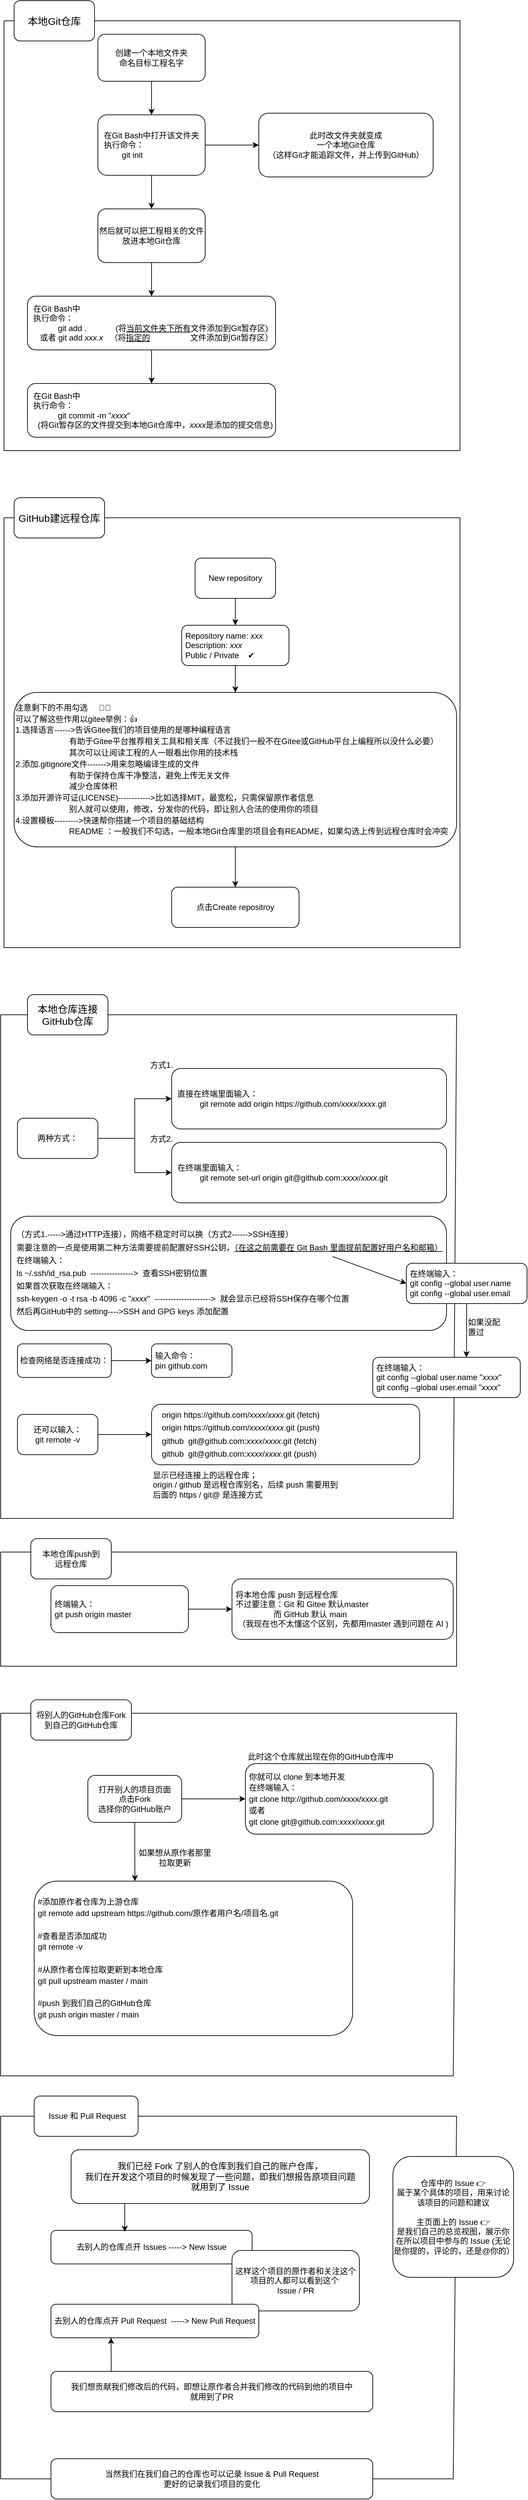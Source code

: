 <mxfile version="28.0.4">
  <diagram name="第 1 页" id="N-cFO-N1UfqbaYbZWMFk">
    <mxGraphModel dx="983" dy="645" grid="1" gridSize="10" guides="1" tooltips="1" connect="1" arrows="1" fold="1" page="1" pageScale="1" pageWidth="827" pageHeight="1169" math="0" shadow="0">
      <root>
        <mxCell id="0" />
        <mxCell id="1" parent="0" />
        <mxCell id="c2CH0Qo7M9obde4qKBL8-4" value="" style="edgeStyle=orthogonalEdgeStyle;rounded=0;orthogonalLoop=1;jettySize=auto;html=1;" parent="1" source="c2CH0Qo7M9obde4qKBL8-2" target="c2CH0Qo7M9obde4qKBL8-3" edge="1">
          <mxGeometry relative="1" as="geometry" />
        </mxCell>
        <mxCell id="c2CH0Qo7M9obde4qKBL8-2" value="创建一个本地文件夹&lt;div&gt;命名目标工程名字&lt;/div&gt;" style="rounded=1;whiteSpace=wrap;html=1;" parent="1" vertex="1">
          <mxGeometry x="180" y="60" width="160" height="70" as="geometry" />
        </mxCell>
        <mxCell id="c2CH0Qo7M9obde4qKBL8-6" value="" style="edgeStyle=orthogonalEdgeStyle;rounded=0;orthogonalLoop=1;jettySize=auto;html=1;" parent="1" source="c2CH0Qo7M9obde4qKBL8-3" target="c2CH0Qo7M9obde4qKBL8-5" edge="1">
          <mxGeometry relative="1" as="geometry" />
        </mxCell>
        <mxCell id="c2CH0Qo7M9obde4qKBL8-8" value="" style="edgeStyle=orthogonalEdgeStyle;rounded=0;orthogonalLoop=1;jettySize=auto;html=1;" parent="1" source="c2CH0Qo7M9obde4qKBL8-3" target="c2CH0Qo7M9obde4qKBL8-7" edge="1">
          <mxGeometry relative="1" as="geometry" />
        </mxCell>
        <mxCell id="c2CH0Qo7M9obde4qKBL8-3" value="&lt;div style=&quot;&quot;&gt;&lt;span style=&quot;background-color: transparent; color: light-dark(rgb(0, 0, 0), rgb(255, 255, 255));&quot;&gt;在Git Bash中打开该文件夹&lt;/span&gt;&lt;/div&gt;&lt;div style=&quot;text-align: left;&quot;&gt;执行命令：&lt;/div&gt;&lt;div style=&quot;text-align: left;&quot;&gt;&lt;span style=&quot;background-color: transparent; color: light-dark(rgb(0, 0, 0), rgb(255, 255, 255));&quot;&gt;&amp;nbsp; &amp;nbsp; &amp;nbsp; &amp;nbsp; git init&lt;/span&gt;&lt;/div&gt;" style="whiteSpace=wrap;html=1;rounded=1;align=center;" parent="1" vertex="1">
          <mxGeometry x="180" y="180" width="160" height="90" as="geometry" />
        </mxCell>
        <mxCell id="c2CH0Qo7M9obde4qKBL8-5" value="此时改文件夹就变成&lt;div&gt;一个本地Git仓库&lt;/div&gt;&lt;div&gt;（这样Git才能追踪文件，并上传到GitHub）&lt;/div&gt;" style="whiteSpace=wrap;html=1;rounded=1;" parent="1" vertex="1">
          <mxGeometry x="420" y="177.5" width="260" height="95" as="geometry" />
        </mxCell>
        <mxCell id="c2CH0Qo7M9obde4qKBL8-10" value="" style="edgeStyle=orthogonalEdgeStyle;rounded=0;orthogonalLoop=1;jettySize=auto;html=1;" parent="1" source="c2CH0Qo7M9obde4qKBL8-7" target="c2CH0Qo7M9obde4qKBL8-9" edge="1">
          <mxGeometry relative="1" as="geometry" />
        </mxCell>
        <mxCell id="c2CH0Qo7M9obde4qKBL8-7" value="然后就可以把工程相关的文件放进本地Git仓库" style="whiteSpace=wrap;html=1;rounded=1;" parent="1" vertex="1">
          <mxGeometry x="180" y="320" width="160" height="80" as="geometry" />
        </mxCell>
        <mxCell id="c2CH0Qo7M9obde4qKBL8-14" style="edgeStyle=orthogonalEdgeStyle;rounded=0;orthogonalLoop=1;jettySize=auto;html=1;exitX=0.5;exitY=1;exitDx=0;exitDy=0;entryX=0.5;entryY=0;entryDx=0;entryDy=0;" parent="1" source="c2CH0Qo7M9obde4qKBL8-9" target="c2CH0Qo7M9obde4qKBL8-13" edge="1">
          <mxGeometry relative="1" as="geometry" />
        </mxCell>
        <mxCell id="c2CH0Qo7M9obde4qKBL8-9" value="&amp;nbsp; 在Git Bash中&lt;div&gt;&lt;div style=&quot;&quot;&gt;&lt;span style=&quot;background-color: transparent; color: light-dark(rgb(0, 0, 0), rgb(255, 255, 255));&quot;&gt;&amp;nbsp; 执行命令：&lt;/span&gt;&lt;/div&gt;&lt;/div&gt;&lt;div style=&quot;&quot;&gt;&lt;span style=&quot;background-color: transparent; color: light-dark(rgb(0, 0, 0), rgb(255, 255, 255));&quot;&gt;&amp;nbsp; &amp;nbsp; &amp;nbsp; &amp;nbsp; &amp;nbsp; &amp;nbsp; &amp;nbsp;git add .&amp;nbsp; &amp;nbsp; &amp;nbsp; &amp;nbsp; &amp;nbsp; &amp;nbsp; &amp;nbsp;(将&lt;u&gt;当前文件夹下所有&lt;/u&gt;文件添加到Git暂存区)&lt;/span&gt;&lt;/div&gt;&lt;div style=&quot;&quot;&gt;&lt;span style=&quot;background-color: transparent; color: light-dark(rgb(0, 0, 0), rgb(255, 255, 255));&quot;&gt;&amp;nbsp; &amp;nbsp; &amp;nbsp;或者 git add&lt;i&gt; xxx.x&amp;nbsp; &amp;nbsp;&lt;/i&gt;（将&lt;u&gt;指定的&lt;/u&gt;&amp;nbsp; &amp;nbsp; &amp;nbsp; &amp;nbsp; &amp;nbsp; &amp;nbsp; &amp;nbsp; &amp;nbsp; &amp;nbsp; 文件添加到Git暂存区）&lt;/span&gt;&lt;/div&gt;" style="whiteSpace=wrap;html=1;rounded=1;align=left;" parent="1" vertex="1">
          <mxGeometry x="75" y="450" width="370" height="80" as="geometry" />
        </mxCell>
        <mxCell id="c2CH0Qo7M9obde4qKBL8-13" value="&amp;nbsp; 在Git Bash中&lt;div&gt;&lt;div style=&quot;&quot;&gt;&lt;span style=&quot;background-color: transparent; color: light-dark(rgb(0, 0, 0), rgb(255, 255, 255));&quot;&gt;&amp;nbsp; 执行命令：&lt;/span&gt;&lt;/div&gt;&lt;/div&gt;&lt;div style=&quot;&quot;&gt;&lt;span style=&quot;background-color: transparent; color: light-dark(rgb(0, 0, 0), rgb(255, 255, 255));&quot;&gt;&amp;nbsp; &amp;nbsp; &amp;nbsp; &amp;nbsp; &amp;nbsp; &amp;nbsp; &amp;nbsp;git commit -m &quot;&lt;i&gt;xxxx&lt;/i&gt;&quot;&amp;nbsp; &amp;nbsp; &amp;nbsp; &amp;nbsp; &amp;nbsp; &amp;nbsp;&amp;nbsp;&lt;/span&gt;&lt;/div&gt;&lt;div style=&quot;&quot;&gt;&lt;span style=&quot;background-color: transparent; color: light-dark(rgb(0, 0, 0), rgb(255, 255, 255));&quot;&gt;&amp;nbsp; &amp;nbsp; (将Git暂存区的文件提交到本地Git仓库中，&lt;i&gt;xxxx&lt;/i&gt;是添加的提交信息)&lt;/span&gt;&lt;/div&gt;" style="whiteSpace=wrap;html=1;rounded=1;align=left;" parent="1" vertex="1">
          <mxGeometry x="75" y="580" width="370" height="80" as="geometry" />
        </mxCell>
        <mxCell id="c2CH0Qo7M9obde4qKBL8-15" value="" style="endArrow=none;html=1;rounded=0;" parent="1" edge="1">
          <mxGeometry width="50" height="50" relative="1" as="geometry">
            <mxPoint x="40" y="40" as="sourcePoint" />
            <mxPoint x="40" y="40" as="targetPoint" />
            <Array as="points">
              <mxPoint x="40" y="680" />
              <mxPoint x="720" y="680" />
              <mxPoint x="720" y="40" />
            </Array>
          </mxGeometry>
        </mxCell>
        <mxCell id="c2CH0Qo7M9obde4qKBL8-17" value="&lt;div&gt;&lt;font style=&quot;font-size: 15px;&quot;&gt;本地Git仓库&lt;/font&gt;&lt;/div&gt;" style="rounded=1;whiteSpace=wrap;html=1;" parent="1" vertex="1">
          <mxGeometry x="55" y="10" width="120" height="60" as="geometry" />
        </mxCell>
        <mxCell id="c2CH0Qo7M9obde4qKBL8-18" value="" style="endArrow=none;html=1;rounded=0;" parent="1" edge="1">
          <mxGeometry width="50" height="50" relative="1" as="geometry">
            <mxPoint x="40" y="780" as="sourcePoint" />
            <mxPoint x="40" y="780" as="targetPoint" />
            <Array as="points">
              <mxPoint x="40" y="1420" />
              <mxPoint x="720" y="1420" />
              <mxPoint x="720" y="780" />
            </Array>
          </mxGeometry>
        </mxCell>
        <mxCell id="c2CH0Qo7M9obde4qKBL8-20" value="" style="endArrow=none;html=1;rounded=0;" parent="1" target="c2CH0Qo7M9obde4qKBL8-19" edge="1">
          <mxGeometry width="50" height="50" relative="1" as="geometry">
            <mxPoint x="40" y="780" as="sourcePoint" />
            <mxPoint x="40" y="780" as="targetPoint" />
            <Array as="points" />
          </mxGeometry>
        </mxCell>
        <mxCell id="c2CH0Qo7M9obde4qKBL8-19" value="&lt;font style=&quot;font-size: 15px;&quot;&gt;GitHub建远程仓库&lt;/font&gt;" style="rounded=1;whiteSpace=wrap;html=1;direction=west;" parent="1" vertex="1">
          <mxGeometry x="55" y="750" width="135" height="60" as="geometry" />
        </mxCell>
        <mxCell id="c2CH0Qo7M9obde4qKBL8-23" value="" style="edgeStyle=orthogonalEdgeStyle;rounded=0;orthogonalLoop=1;jettySize=auto;html=1;" parent="1" source="c2CH0Qo7M9obde4qKBL8-21" target="c2CH0Qo7M9obde4qKBL8-22" edge="1">
          <mxGeometry relative="1" as="geometry" />
        </mxCell>
        <mxCell id="c2CH0Qo7M9obde4qKBL8-21" value="New repository" style="rounded=1;whiteSpace=wrap;html=1;" parent="1" vertex="1">
          <mxGeometry x="325" y="840" width="120" height="60" as="geometry" />
        </mxCell>
        <mxCell id="c2CH0Qo7M9obde4qKBL8-25" value="" style="edgeStyle=orthogonalEdgeStyle;rounded=0;orthogonalLoop=1;jettySize=auto;html=1;" parent="1" source="c2CH0Qo7M9obde4qKBL8-22" target="c2CH0Qo7M9obde4qKBL8-24" edge="1">
          <mxGeometry relative="1" as="geometry" />
        </mxCell>
        <mxCell id="c2CH0Qo7M9obde4qKBL8-22" value="&amp;nbsp;Repository name: &lt;i&gt;xxx&lt;/i&gt;&lt;div&gt;&amp;nbsp;Description: &lt;i&gt;xxx&lt;/i&gt;&lt;/div&gt;&lt;div&gt;&lt;i&gt;&amp;nbsp;&lt;/i&gt;Public / Private&amp;nbsp; &amp;nbsp; ✔&lt;/div&gt;" style="whiteSpace=wrap;html=1;rounded=1;align=left;" parent="1" vertex="1">
          <mxGeometry x="305" y="940" width="160" height="60" as="geometry" />
        </mxCell>
        <mxCell id="c2CH0Qo7M9obde4qKBL8-27" value="" style="edgeStyle=orthogonalEdgeStyle;rounded=0;orthogonalLoop=1;jettySize=auto;html=1;" parent="1" source="c2CH0Qo7M9obde4qKBL8-24" target="c2CH0Qo7M9obde4qKBL8-26" edge="1">
          <mxGeometry relative="1" as="geometry" />
        </mxCell>
        <mxCell id="c2CH0Qo7M9obde4qKBL8-24" value="&lt;div style=&quot;line-height: 140%;&quot;&gt;注意剩下的不用勾选&amp;nbsp; &amp;nbsp; &amp;nbsp;😶‍🌫️&lt;div&gt;可以了解这些作用以gitee举例：👍&lt;/div&gt;&lt;div&gt;1.选择语言------&amp;gt;告诉Gitee我们的项目使用的是哪种编程语言&lt;/div&gt;&lt;blockquote style=&quot;margin: 0 0 0 40px; border: none; padding: 0px;&quot;&gt;&lt;blockquote style=&quot;margin: 0 0 0 40px; border: none; padding: 0px;&quot;&gt;&lt;div&gt;有助于Gitee平台推荐相关工具和相关库（不过我们一般不在Gitee或GitHub平台上编程所以没什么必要）&lt;/div&gt;&lt;/blockquote&gt;&lt;blockquote style=&quot;margin: 0 0 0 40px; border: none; padding: 0px;&quot;&gt;&lt;div&gt;其次可以让阅读工程的人一眼看出你用的技术栈&lt;/div&gt;&lt;/blockquote&gt;&lt;/blockquote&gt;&lt;span style=&quot;background-color: transparent; color: light-dark(rgb(0, 0, 0), rgb(255, 255, 255));&quot;&gt;2.添加.gitignore文件-------&amp;gt;用来忽略编译生成的文件&lt;/span&gt;&lt;div&gt;&lt;span style=&quot;background-color: transparent; color: light-dark(rgb(0, 0, 0), rgb(255, 255, 255));&quot;&gt;&lt;span style=&quot;white-space: pre;&quot;&gt;&#x9;&lt;/span&gt;&lt;span style=&quot;white-space: pre;&quot;&gt;&#x9;&lt;/span&gt;&lt;span style=&quot;white-space: pre;&quot;&gt;&#x9;&lt;/span&gt;有助于保持仓库干净整洁，避免上传无关文件&lt;br&gt;&lt;/span&gt;&lt;/div&gt;&lt;div&gt;&lt;span style=&quot;background-color: transparent; color: light-dark(rgb(0, 0, 0), rgb(255, 255, 255));&quot;&gt;&lt;span style=&quot;white-space: pre;&quot;&gt;&#x9;&lt;/span&gt;&lt;span style=&quot;white-space: pre;&quot;&gt;&#x9;&lt;/span&gt;&lt;span style=&quot;white-space: pre;&quot;&gt;&#x9;&lt;/span&gt;减少仓库体积&lt;br&gt;&lt;/span&gt;&lt;/div&gt;&lt;div&gt;&lt;span style=&quot;background-color: transparent; color: light-dark(rgb(0, 0, 0), rgb(255, 255, 255));&quot;&gt;3.添加开源许可证(LICENSE)------------&amp;gt;比如选择MIT，最宽松，只需保留原作者信息&lt;/span&gt;&lt;/div&gt;&lt;div&gt;&lt;span style=&quot;background-color: transparent; color: light-dark(rgb(0, 0, 0), rgb(255, 255, 255));&quot;&gt;&lt;span style=&quot;white-space: pre;&quot;&gt;&#x9;&lt;/span&gt;&lt;span style=&quot;white-space: pre;&quot;&gt;&#x9;&lt;/span&gt;&lt;span style=&quot;white-space: pre;&quot;&gt;&#x9;&lt;/span&gt;别人就可以使用，修改，分发你的代码，即让别人合法的使用你的项目&lt;/span&gt;&lt;/div&gt;&lt;div&gt;&lt;span style=&quot;background-color: transparent; color: light-dark(rgb(0, 0, 0), rgb(255, 255, 255));&quot;&gt;4.设置模板---------&amp;gt;快速帮你搭建一个项目的基础结构&lt;/span&gt;&lt;/div&gt;&lt;div&gt;&lt;span style=&quot;background-color: transparent; color: light-dark(rgb(0, 0, 0), rgb(255, 255, 255));&quot;&gt;&lt;span style=&quot;white-space: pre;&quot;&gt;&#x9;&lt;/span&gt;&lt;span style=&quot;white-space: pre;&quot;&gt;&#x9;&lt;/span&gt;&lt;span style=&quot;white-space: pre;&quot;&gt;&#x9;&lt;/span&gt;README ：一般我们不勾选，一般&lt;/span&gt;本地Git仓库里的项目&lt;span style=&quot;background-color: transparent; color: light-dark(rgb(0, 0, 0), rgb(255, 255, 255));&quot;&gt;会有README，如果勾选上传到远程仓库时会冲突&lt;/span&gt;&lt;/div&gt;&lt;/div&gt;" style="whiteSpace=wrap;html=1;align=left;rounded=1;" parent="1" vertex="1">
          <mxGeometry x="55" y="1040" width="660" height="230" as="geometry" />
        </mxCell>
        <mxCell id="c2CH0Qo7M9obde4qKBL8-26" value="点击Create repositroy" style="whiteSpace=wrap;html=1;align=center;rounded=1;" parent="1" vertex="1">
          <mxGeometry x="290" y="1330" width="190" height="60" as="geometry" />
        </mxCell>
        <mxCell id="c2CH0Qo7M9obde4qKBL8-28" value="" style="endArrow=none;html=1;rounded=0;" parent="1" edge="1">
          <mxGeometry width="50" height="50" relative="1" as="geometry">
            <mxPoint x="35" y="1520" as="sourcePoint" />
            <mxPoint x="35" y="1520" as="targetPoint" />
            <Array as="points">
              <mxPoint x="35" y="2270" />
              <mxPoint x="360" y="2270" />
              <mxPoint x="710" y="2270" />
              <mxPoint x="715" y="1520" />
            </Array>
          </mxGeometry>
        </mxCell>
        <mxCell id="c2CH0Qo7M9obde4qKBL8-29" value="&lt;font style=&quot;font-size: 15px;&quot;&gt;本地仓库连接GitHub仓库&lt;/font&gt;" style="rounded=1;whiteSpace=wrap;html=1;" parent="1" vertex="1">
          <mxGeometry x="75" y="1490" width="120" height="60" as="geometry" />
        </mxCell>
        <mxCell id="c2CH0Qo7M9obde4qKBL8-30" value="&amp;nbsp; 直接在终端里面输入：&lt;blockquote style=&quot;margin: 0 0 0 40px; border: none; padding: 0px;&quot;&gt;&lt;div&gt;&lt;div&gt;git remote add origin https://github.com/&lt;i&gt;xxxx&lt;/i&gt;/&lt;i&gt;xxxx&lt;/i&gt;.git&lt;/div&gt;&lt;/div&gt;&lt;/blockquote&gt;" style="rounded=1;whiteSpace=wrap;html=1;align=left;" parent="1" vertex="1">
          <mxGeometry x="290" y="1600" width="410" height="90" as="geometry" />
        </mxCell>
        <mxCell id="c2CH0Qo7M9obde4qKBL8-31" value="&amp;nbsp; 在终端里面输入：&lt;blockquote style=&quot;margin: 0 0 0 40px; border: none; padding: 0px;&quot;&gt;git remote set-url origin git@github.com:&lt;i&gt;xxxx&lt;/i&gt;/&lt;i&gt;xxxx&lt;/i&gt;.git&lt;/blockquote&gt;" style="rounded=1;whiteSpace=wrap;html=1;align=left;" parent="1" vertex="1">
          <mxGeometry x="290" y="1710" width="410" height="90" as="geometry" />
        </mxCell>
        <mxCell id="5WTbvYbNake8BjfKMJVV-2" style="edgeStyle=orthogonalEdgeStyle;rounded=0;orthogonalLoop=1;jettySize=auto;html=1;exitX=1;exitY=0.5;exitDx=0;exitDy=0;entryX=0;entryY=0.5;entryDx=0;entryDy=0;" edge="1" parent="1" source="5WTbvYbNake8BjfKMJVV-1" target="c2CH0Qo7M9obde4qKBL8-30">
          <mxGeometry relative="1" as="geometry" />
        </mxCell>
        <mxCell id="5WTbvYbNake8BjfKMJVV-3" style="edgeStyle=orthogonalEdgeStyle;rounded=0;orthogonalLoop=1;jettySize=auto;html=1;exitX=1;exitY=0.5;exitDx=0;exitDy=0;entryX=0;entryY=0.5;entryDx=0;entryDy=0;" edge="1" parent="1" source="5WTbvYbNake8BjfKMJVV-1" target="c2CH0Qo7M9obde4qKBL8-31">
          <mxGeometry relative="1" as="geometry" />
        </mxCell>
        <mxCell id="5WTbvYbNake8BjfKMJVV-1" value="两种方式：" style="rounded=1;whiteSpace=wrap;html=1;" vertex="1" parent="1">
          <mxGeometry x="60" y="1674" width="120" height="60" as="geometry" />
        </mxCell>
        <mxCell id="5WTbvYbNake8BjfKMJVV-6" value="" style="edgeStyle=orthogonalEdgeStyle;rounded=0;orthogonalLoop=1;jettySize=auto;html=1;" edge="1" parent="1" source="5WTbvYbNake8BjfKMJVV-4" target="5WTbvYbNake8BjfKMJVV-5">
          <mxGeometry relative="1" as="geometry" />
        </mxCell>
        <mxCell id="5WTbvYbNake8BjfKMJVV-4" value="检查网络是否连接成功：" style="rounded=1;whiteSpace=wrap;html=1;" vertex="1" parent="1">
          <mxGeometry x="60" y="2010" width="140" height="50" as="geometry" />
        </mxCell>
        <mxCell id="5WTbvYbNake8BjfKMJVV-5" value="&amp;nbsp;输入命令：&lt;div&gt;&amp;nbsp;pin github.com&lt;/div&gt;" style="whiteSpace=wrap;html=1;rounded=1;align=left;" vertex="1" parent="1">
          <mxGeometry x="260" y="2010" width="120" height="50" as="geometry" />
        </mxCell>
        <mxCell id="5WTbvYbNake8BjfKMJVV-7" value="" style="endArrow=none;html=1;rounded=0;" edge="1" parent="1">
          <mxGeometry width="50" height="50" relative="1" as="geometry">
            <mxPoint x="35" y="2320" as="sourcePoint" />
            <mxPoint x="35" y="2320" as="targetPoint" />
            <Array as="points">
              <mxPoint x="35" y="2490" />
              <mxPoint x="360" y="2490" />
              <mxPoint x="715" y="2490" />
              <mxPoint x="715" y="2320" />
            </Array>
          </mxGeometry>
        </mxCell>
        <mxCell id="5WTbvYbNake8BjfKMJVV-10" value="方式1." style="text;html=1;align=center;verticalAlign=middle;whiteSpace=wrap;rounded=0;" vertex="1" parent="1">
          <mxGeometry x="245" y="1580" width="60" height="30" as="geometry" />
        </mxCell>
        <mxCell id="5WTbvYbNake8BjfKMJVV-11" value="方式2." style="text;html=1;align=center;verticalAlign=middle;whiteSpace=wrap;rounded=0;" vertex="1" parent="1">
          <mxGeometry x="245" y="1690" width="60" height="30" as="geometry" />
        </mxCell>
        <mxCell id="5WTbvYbNake8BjfKMJVV-12" value="&lt;div style=&quot;line-height: 160%;&quot;&gt;&amp;nbsp; （方式1.-----&amp;gt;通过HTTP连接），网络不稳定时可以换（方式2------&amp;gt;SSH连接）&lt;div&gt;&amp;nbsp; 需要注意的一点是使用第二种方法需要提前配置好SSH公钥，&lt;u&gt;（在这之前需要在 Git Bash 里面提前配置好用户名和邮箱）&lt;/u&gt;&lt;/div&gt;&lt;div&gt;&amp;nbsp; 在终端输入：&lt;/div&gt;&lt;div&gt;&amp;nbsp;&amp;nbsp;ls ~/.ssh/id_rsa.pub&amp;nbsp; ----------------&amp;gt;&amp;nbsp;&amp;nbsp;&lt;span style=&quot;background-color: transparent; color: light-dark(rgb(0, 0, 0), rgb(255, 255, 255));&quot;&gt;查看SSH密钥位置&lt;/span&gt;&lt;/div&gt;&lt;div&gt;&amp;nbsp; 如果首次获取在终端输入：&lt;/div&gt;&lt;div&gt;&amp;nbsp; ssh-keygen -o -t rsa -b 4096 -c &quot;&lt;i&gt;xxxx&lt;/i&gt;&quot;&amp;nbsp; ---------------------&amp;gt;&amp;nbsp;&amp;nbsp;&lt;span style=&quot;background-color: transparent; color: light-dark(rgb(0, 0, 0), rgb(255, 255, 255));&quot;&gt;就会显示已经将SSH保存在哪个位置&lt;/span&gt;&lt;/div&gt;&lt;div&gt;&amp;nbsp; 然后再GitHub中的 setting----&amp;gt;SSH and GPG keys 添加配置&lt;/div&gt;&lt;/div&gt;" style="rounded=1;whiteSpace=wrap;html=1;align=left;" vertex="1" parent="1">
          <mxGeometry x="50" y="1820" width="650" height="170" as="geometry" />
        </mxCell>
        <mxCell id="5WTbvYbNake8BjfKMJVV-15" value="" style="edgeStyle=orthogonalEdgeStyle;rounded=0;orthogonalLoop=1;jettySize=auto;html=1;" edge="1" parent="1" source="5WTbvYbNake8BjfKMJVV-13" target="5WTbvYbNake8BjfKMJVV-14">
          <mxGeometry relative="1" as="geometry" />
        </mxCell>
        <mxCell id="5WTbvYbNake8BjfKMJVV-13" value="还可以输入：&lt;div&gt;git remote -v&lt;/div&gt;" style="rounded=1;whiteSpace=wrap;html=1;" vertex="1" parent="1">
          <mxGeometry x="60" y="2115" width="120" height="60" as="geometry" />
        </mxCell>
        <mxCell id="5WTbvYbNake8BjfKMJVV-14" value="&lt;div style=&quot;line-height: 160%;&quot;&gt;&lt;div&gt;&amp;nbsp; &amp;nbsp;&amp;nbsp;&lt;span style=&quot;&quot;&gt;origin https://github.com/&lt;/span&gt;&lt;i style=&quot;&quot;&gt;xxxx&lt;/i&gt;&lt;span style=&quot;&quot;&gt;/&lt;/span&gt;&lt;i style=&quot;&quot;&gt;xxxx&lt;/i&gt;&lt;span style=&quot;&quot;&gt;.git&lt;/span&gt;&amp;nbsp;(fetch)&lt;/div&gt;&lt;div&gt;&amp;nbsp; &amp;nbsp; &lt;span style=&quot;&quot;&gt;origin https://github.com/&lt;/span&gt;&lt;i style=&quot;&quot;&gt;xxxx&lt;/i&gt;&lt;span style=&quot;&quot;&gt;/&lt;/span&gt;&lt;i style=&quot;&quot;&gt;xxxx&lt;/i&gt;&lt;span style=&quot;&quot;&gt;.git&lt;/span&gt;&amp;nbsp;(push)&lt;/div&gt;&lt;div&gt;&amp;nbsp; &amp;nbsp; github&amp;nbsp;&amp;nbsp;&lt;span style=&quot;&quot;&gt;git@github.com:&lt;/span&gt;&lt;i style=&quot;&quot;&gt;xxxx&lt;/i&gt;&lt;span style=&quot;&quot;&gt;/&lt;/span&gt;&lt;i style=&quot;&quot;&gt;xxxx&lt;/i&gt;&lt;span style=&quot;&quot;&gt;.git&lt;/span&gt;&amp;nbsp;(fetch)&lt;/div&gt;&lt;div&gt;&amp;nbsp; &amp;nbsp; github&amp;nbsp;&amp;nbsp;&lt;span style=&quot;&quot;&gt;git@github.com:&lt;/span&gt;&lt;i style=&quot;&quot;&gt;xxxx&lt;/i&gt;&lt;span style=&quot;&quot;&gt;/&lt;/span&gt;&lt;i style=&quot;&quot;&gt;xxxx&lt;/i&gt;&lt;span style=&quot;&quot;&gt;.git&lt;/span&gt;&amp;nbsp;(push)&lt;/div&gt;&lt;/div&gt;" style="whiteSpace=wrap;html=1;rounded=1;align=left;" vertex="1" parent="1">
          <mxGeometry x="260" y="2100" width="400" height="90" as="geometry" />
        </mxCell>
        <mxCell id="5WTbvYbNake8BjfKMJVV-16" value="显示已经连接上的远程仓库；&lt;div&gt;origin / github 是远程仓库别名，后续 push 需要用到&lt;/div&gt;&lt;div&gt;后面的 https / git@ 是连接方式&lt;/div&gt;" style="text;html=1;align=left;verticalAlign=middle;resizable=0;points=[];autosize=1;strokeColor=none;fillColor=none;" vertex="1" parent="1">
          <mxGeometry x="260" y="2190" width="300" height="60" as="geometry" />
        </mxCell>
        <mxCell id="5WTbvYbNake8BjfKMJVV-17" value="" style="endArrow=classic;html=1;rounded=0;entryX=0;entryY=0.5;entryDx=0;entryDy=0;" edge="1" parent="1" target="5WTbvYbNake8BjfKMJVV-18">
          <mxGeometry width="50" height="50" relative="1" as="geometry">
            <mxPoint x="530" y="1880" as="sourcePoint" />
            <mxPoint x="580" y="1830" as="targetPoint" />
          </mxGeometry>
        </mxCell>
        <mxCell id="5WTbvYbNake8BjfKMJVV-18" value="&amp;nbsp;在终端输入：&amp;nbsp;&lt;div&gt;&amp;nbsp;git config --global user.name&lt;div&gt;&amp;nbsp;git config --global user.email&lt;/div&gt;&lt;/div&gt;" style="rounded=1;whiteSpace=wrap;html=1;align=left;" vertex="1" parent="1">
          <mxGeometry x="640" y="1890" width="180" height="60" as="geometry" />
        </mxCell>
        <mxCell id="5WTbvYbNake8BjfKMJVV-23" value="&amp;nbsp;在终端输入：&amp;nbsp;&lt;div&gt;&amp;nbsp;git config --global user.name &quot;&lt;i&gt;xxxx&lt;/i&gt;&quot;&lt;div&gt;&amp;nbsp;git config --global user.email &quot;&lt;i&gt;xxxx&lt;/i&gt;&quot;&lt;/div&gt;&lt;/div&gt;" style="rounded=1;whiteSpace=wrap;html=1;align=left;" vertex="1" parent="1">
          <mxGeometry x="590" y="2030" width="220" height="60" as="geometry" />
        </mxCell>
        <mxCell id="5WTbvYbNake8BjfKMJVV-24" style="edgeStyle=orthogonalEdgeStyle;rounded=0;orthogonalLoop=1;jettySize=auto;html=1;exitX=0.5;exitY=1;exitDx=0;exitDy=0;entryX=0.635;entryY=0;entryDx=0;entryDy=0;entryPerimeter=0;" edge="1" parent="1" source="5WTbvYbNake8BjfKMJVV-18" target="5WTbvYbNake8BjfKMJVV-23">
          <mxGeometry relative="1" as="geometry" />
        </mxCell>
        <mxCell id="5WTbvYbNake8BjfKMJVV-25" value="如果没配置过" style="text;html=1;align=left;verticalAlign=middle;whiteSpace=wrap;rounded=0;" vertex="1" parent="1">
          <mxGeometry x="730" y="1970" width="60" height="30" as="geometry" />
        </mxCell>
        <mxCell id="5WTbvYbNake8BjfKMJVV-26" value="" style="endArrow=none;html=1;rounded=0;" edge="1" parent="1">
          <mxGeometry width="50" height="50" relative="1" as="geometry">
            <mxPoint x="35" y="2320" as="sourcePoint" />
            <mxPoint x="40" y="2320" as="targetPoint" />
            <Array as="points" />
          </mxGeometry>
        </mxCell>
        <mxCell id="5WTbvYbNake8BjfKMJVV-8" value="本地仓库push到&lt;div&gt;远程仓库&lt;/div&gt;" style="rounded=1;whiteSpace=wrap;html=1;" vertex="1" parent="1">
          <mxGeometry x="80" y="2300" width="120" height="60" as="geometry" />
        </mxCell>
        <mxCell id="5WTbvYbNake8BjfKMJVV-29" value="" style="edgeStyle=orthogonalEdgeStyle;rounded=0;orthogonalLoop=1;jettySize=auto;html=1;" edge="1" parent="1" source="5WTbvYbNake8BjfKMJVV-27" target="5WTbvYbNake8BjfKMJVV-28">
          <mxGeometry relative="1" as="geometry" />
        </mxCell>
        <mxCell id="5WTbvYbNake8BjfKMJVV-27" value="&amp;nbsp;终端输入：&lt;div&gt;&amp;nbsp;git push origin master&lt;/div&gt;" style="rounded=1;whiteSpace=wrap;html=1;align=left;" vertex="1" parent="1">
          <mxGeometry x="110" y="2370" width="205" height="70" as="geometry" />
        </mxCell>
        <mxCell id="5WTbvYbNake8BjfKMJVV-28" value="&amp;nbsp;将本地仓库 push 到远程仓库&lt;div&gt;&amp;nbsp;不过要注意：Git 和 Gitee 默认master&lt;/div&gt;&lt;div&gt;&amp;nbsp; &amp;nbsp; &amp;nbsp; &amp;nbsp; &amp;nbsp; &amp;nbsp; &amp;nbsp; &amp;nbsp; &amp;nbsp; 而 GitHub 默认 main&lt;/div&gt;&lt;div&gt;&amp;nbsp; （我现在也不太懂这个区别，先都用master 遇到问题在 AI )&lt;/div&gt;" style="whiteSpace=wrap;html=1;align=left;rounded=1;" vertex="1" parent="1">
          <mxGeometry x="380" y="2360" width="330" height="90" as="geometry" />
        </mxCell>
        <mxCell id="5WTbvYbNake8BjfKMJVV-30" value="" style="endArrow=none;html=1;rounded=0;" edge="1" parent="1">
          <mxGeometry width="50" height="50" relative="1" as="geometry">
            <mxPoint x="35" y="2560" as="sourcePoint" />
            <mxPoint x="35" y="2560" as="targetPoint" />
            <Array as="points">
              <mxPoint x="35" y="3100" />
              <mxPoint x="360" y="3100" />
              <mxPoint x="710" y="3100" />
              <mxPoint x="715" y="2560" />
            </Array>
          </mxGeometry>
        </mxCell>
        <mxCell id="5WTbvYbNake8BjfKMJVV-31" value="将别人的GitHub仓库Fork&lt;div&gt;到自己的GitHub仓库&lt;/div&gt;" style="rounded=1;whiteSpace=wrap;html=1;" vertex="1" parent="1">
          <mxGeometry x="80" y="2540" width="150" height="60" as="geometry" />
        </mxCell>
        <mxCell id="5WTbvYbNake8BjfKMJVV-34" value="" style="edgeStyle=orthogonalEdgeStyle;rounded=0;orthogonalLoop=1;jettySize=auto;html=1;" edge="1" parent="1" source="5WTbvYbNake8BjfKMJVV-32" target="5WTbvYbNake8BjfKMJVV-33">
          <mxGeometry relative="1" as="geometry" />
        </mxCell>
        <mxCell id="5WTbvYbNake8BjfKMJVV-36" style="edgeStyle=orthogonalEdgeStyle;rounded=0;orthogonalLoop=1;jettySize=auto;html=1;exitX=0.5;exitY=1;exitDx=0;exitDy=0;" edge="1" parent="1" source="5WTbvYbNake8BjfKMJVV-32">
          <mxGeometry relative="1" as="geometry">
            <mxPoint x="235.261" y="2810" as="targetPoint" />
          </mxGeometry>
        </mxCell>
        <mxCell id="5WTbvYbNake8BjfKMJVV-32" value="打开别人的项目页面&lt;div&gt;点击Fork&lt;/div&gt;&lt;div&gt;选择你的GitHub账户&lt;/div&gt;" style="rounded=1;whiteSpace=wrap;html=1;" vertex="1" parent="1">
          <mxGeometry x="165" y="2652.5" width="140" height="70" as="geometry" />
        </mxCell>
        <mxCell id="5WTbvYbNake8BjfKMJVV-33" value="&lt;div style=&quot;line-height: 140%;&quot;&gt;&amp;nbsp;你就可以 clone 到&lt;span style=&quot;background-color: transparent; color: light-dark(rgb(0, 0, 0), rgb(255, 255, 255));&quot;&gt;本地开发&lt;/span&gt;&lt;div&gt;&lt;span style=&quot;background-color: transparent; color: light-dark(rgb(0, 0, 0), rgb(255, 255, 255));&quot;&gt;&amp;nbsp;在终端输入：&lt;/span&gt;&lt;/div&gt;&lt;div&gt;&lt;span style=&quot;background-color: transparent; color: light-dark(rgb(0, 0, 0), rgb(255, 255, 255));&quot;&gt;&amp;nbsp;git clone http://github.com/xxxx/xxxx.git&lt;/span&gt;&lt;/div&gt;&lt;div&gt;&lt;span style=&quot;background-color: transparent; color: light-dark(rgb(0, 0, 0), rgb(255, 255, 255));&quot;&gt;&amp;nbsp;或者&lt;/span&gt;&lt;/div&gt;&lt;div&gt;&lt;span style=&quot;background-color: transparent; color: light-dark(rgb(0, 0, 0), rgb(255, 255, 255));&quot;&gt;&amp;nbsp;git clone&amp;nbsp;&lt;/span&gt;&lt;span style=&quot;background-color: transparent; color: light-dark(rgb(0, 0, 0), rgb(255, 255, 255));&quot;&gt;git@github.com:&lt;/span&gt;&lt;i style=&quot;background-color: transparent; color: light-dark(rgb(0, 0, 0), rgb(255, 255, 255));&quot;&gt;xxxx&lt;/i&gt;&lt;span style=&quot;background-color: transparent; color: light-dark(rgb(0, 0, 0), rgb(255, 255, 255));&quot;&gt;/&lt;/span&gt;&lt;i style=&quot;background-color: transparent; color: light-dark(rgb(0, 0, 0), rgb(255, 255, 255));&quot;&gt;xxxx&lt;/i&gt;&lt;span style=&quot;background-color: transparent; color: light-dark(rgb(0, 0, 0), rgb(255, 255, 255));&quot;&gt;.git&lt;/span&gt;&lt;/div&gt;&lt;/div&gt;" style="whiteSpace=wrap;html=1;rounded=1;align=left;" vertex="1" parent="1">
          <mxGeometry x="400" y="2635" width="280" height="105" as="geometry" />
        </mxCell>
        <mxCell id="5WTbvYbNake8BjfKMJVV-35" value="此时这个仓库就出现在你的GitHub仓库中" style="text;html=1;align=center;verticalAlign=middle;whiteSpace=wrap;rounded=0;" vertex="1" parent="1">
          <mxGeometry x="400" y="2610" width="225" height="30" as="geometry" />
        </mxCell>
        <mxCell id="5WTbvYbNake8BjfKMJVV-37" value="如果想从原作者那里拉取更新" style="text;html=1;align=center;verticalAlign=middle;whiteSpace=wrap;rounded=0;" vertex="1" parent="1">
          <mxGeometry x="240" y="2760" width="110" height="30" as="geometry" />
        </mxCell>
        <mxCell id="5WTbvYbNake8BjfKMJVV-38" value="&lt;div style=&quot;line-height: 140%;&quot;&gt;&amp;nbsp;#添加原作者仓库为上游仓库&lt;div&gt;&amp;nbsp;git remote add upstream https://github.com/原作者用户名/项目名.git&lt;/div&gt;&lt;div&gt;&lt;br&gt;&lt;/div&gt;&lt;div&gt;&amp;nbsp;#查看是否添加成功&lt;/div&gt;&lt;div&gt;&amp;nbsp;git remote -v&lt;/div&gt;&lt;div&gt;&lt;br&gt;&lt;/div&gt;&lt;div&gt;&amp;nbsp;#从原作者仓库拉取更新到本地仓库&lt;/div&gt;&lt;div&gt;&amp;nbsp;git pull upstream master / main&lt;/div&gt;&lt;div&gt;&lt;br&gt;&lt;/div&gt;&lt;div&gt;&amp;nbsp;#push 到我们自己的GitHub仓库&lt;/div&gt;&lt;div&gt;&amp;nbsp;git push origin master / main&lt;/div&gt;&lt;/div&gt;" style="rounded=1;whiteSpace=wrap;html=1;align=left;" vertex="1" parent="1">
          <mxGeometry x="85" y="2810" width="475" height="230" as="geometry" />
        </mxCell>
        <mxCell id="5WTbvYbNake8BjfKMJVV-39" value="" style="endArrow=none;html=1;rounded=0;" edge="1" parent="1">
          <mxGeometry width="50" height="50" relative="1" as="geometry">
            <mxPoint x="35" y="3160" as="sourcePoint" />
            <mxPoint x="35" y="3160" as="targetPoint" />
            <Array as="points">
              <mxPoint x="35" y="3700" />
              <mxPoint x="360" y="3700" />
              <mxPoint x="710" y="3700" />
              <mxPoint x="715" y="3160" />
            </Array>
          </mxGeometry>
        </mxCell>
        <mxCell id="5WTbvYbNake8BjfKMJVV-40" value="&amp;nbsp;Issue 和 Pull Request" style="rounded=1;whiteSpace=wrap;html=1;" vertex="1" parent="1">
          <mxGeometry x="85" y="3130" width="155" height="60" as="geometry" />
        </mxCell>
        <mxCell id="5WTbvYbNake8BjfKMJVV-41" value="&lt;font style=&quot;font-size: 13px;&quot;&gt;我们已经 Fork 了别人的仓库到我们自己的账户仓库，&lt;/font&gt;&lt;div&gt;&lt;font style=&quot;font-size: 13px;&quot;&gt;我们在开发这个项目的时候发现了一些问题，即我们想报告原项目问题&lt;/font&gt;&lt;/div&gt;&lt;div&gt;&lt;font style=&quot;font-size: 13px;&quot;&gt;就用到了 Issue&lt;/font&gt;&lt;/div&gt;" style="rounded=1;whiteSpace=wrap;html=1;" vertex="1" parent="1">
          <mxGeometry x="140" y="3210" width="445" height="80" as="geometry" />
        </mxCell>
        <mxCell id="5WTbvYbNake8BjfKMJVV-42" value="去别人的仓库点开 Issues -----&amp;gt;&amp;nbsp;&lt;span style=&quot;background-color: transparent; color: light-dark(rgb(0, 0, 0), rgb(255, 255, 255));&quot;&gt;New Issue&lt;/span&gt;" style="rounded=1;whiteSpace=wrap;html=1;" vertex="1" parent="1">
          <mxGeometry x="110" y="3330" width="300" height="50" as="geometry" />
        </mxCell>
        <mxCell id="5WTbvYbNake8BjfKMJVV-43" value="这样这个项目的原作者和关注这个项目的人都可以看到这个&amp;nbsp;&lt;div&gt;Issue / PR&lt;/div&gt;" style="rounded=1;whiteSpace=wrap;html=1;" vertex="1" parent="1">
          <mxGeometry x="380" y="3360" width="190" height="90" as="geometry" />
        </mxCell>
        <mxCell id="5WTbvYbNake8BjfKMJVV-44" value="" style="endArrow=classic;html=1;rounded=0;entryX=0.367;entryY=0.042;entryDx=0;entryDy=0;entryPerimeter=0;" edge="1" parent="1" target="5WTbvYbNake8BjfKMJVV-42">
          <mxGeometry width="50" height="50" relative="1" as="geometry">
            <mxPoint x="220" y="3290" as="sourcePoint" />
            <mxPoint x="270" y="3240" as="targetPoint" />
          </mxGeometry>
        </mxCell>
        <mxCell id="5WTbvYbNake8BjfKMJVV-45" value="我们想贡献我们修改后的代码，即想让原作者合并我们修改的代码到他的项目中&lt;div&gt;就用到了PR&lt;/div&gt;" style="rounded=1;whiteSpace=wrap;html=1;" vertex="1" parent="1">
          <mxGeometry x="110" y="3540" width="480" height="60" as="geometry" />
        </mxCell>
        <mxCell id="5WTbvYbNake8BjfKMJVV-47" value="去别人的仓库点开 Pull Request&amp;nbsp; -----&amp;gt;&amp;nbsp;&lt;span style=&quot;background-color: transparent; color: light-dark(rgb(0, 0, 0), rgb(255, 255, 255));&quot;&gt;New Pull Request&lt;/span&gt;" style="rounded=1;whiteSpace=wrap;html=1;" vertex="1" parent="1">
          <mxGeometry x="110" y="3440" width="310" height="50" as="geometry" />
        </mxCell>
        <mxCell id="5WTbvYbNake8BjfKMJVV-48" value="" style="endArrow=classic;html=1;rounded=0;entryX=0.289;entryY=1;entryDx=0;entryDy=0;entryPerimeter=0;" edge="1" parent="1" target="5WTbvYbNake8BjfKMJVV-47">
          <mxGeometry width="50" height="50" relative="1" as="geometry">
            <mxPoint x="200" y="3540" as="sourcePoint" />
            <mxPoint x="250" y="3490" as="targetPoint" />
          </mxGeometry>
        </mxCell>
        <mxCell id="5WTbvYbNake8BjfKMJVV-49" value="当然我们在我们自己的仓库也可以记录 Issue &amp;amp; Pull Request&lt;div&gt;更好的记录我们项目的变化&lt;/div&gt;" style="rounded=1;whiteSpace=wrap;html=1;" vertex="1" parent="1">
          <mxGeometry x="110" y="3670" width="480" height="60" as="geometry" />
        </mxCell>
        <mxCell id="5WTbvYbNake8BjfKMJVV-50" value="仓库中的 Issue 👉&lt;div&gt;属于某个具体的项目，用来讨论该项目的问题和建议&lt;div&gt;&lt;br&gt;&lt;/div&gt;&lt;div&gt;主页面上的 Issue&amp;nbsp;&lt;span style=&quot;background-color: transparent; color: light-dark(rgb(0, 0, 0), rgb(255, 255, 255));&quot;&gt;👉&lt;/span&gt;&lt;/div&gt;&lt;div&gt;&lt;span style=&quot;background-color: transparent; color: light-dark(rgb(0, 0, 0), rgb(255, 255, 255));&quot;&gt;是我们自己的总览视图，展示你在所以项目中参与的 Issue (无论是你提的，评论的，还是@你的）&lt;/span&gt;&lt;/div&gt;&lt;/div&gt;" style="rounded=1;whiteSpace=wrap;html=1;" vertex="1" parent="1">
          <mxGeometry x="620" y="3220" width="180" height="180" as="geometry" />
        </mxCell>
      </root>
    </mxGraphModel>
  </diagram>
</mxfile>
